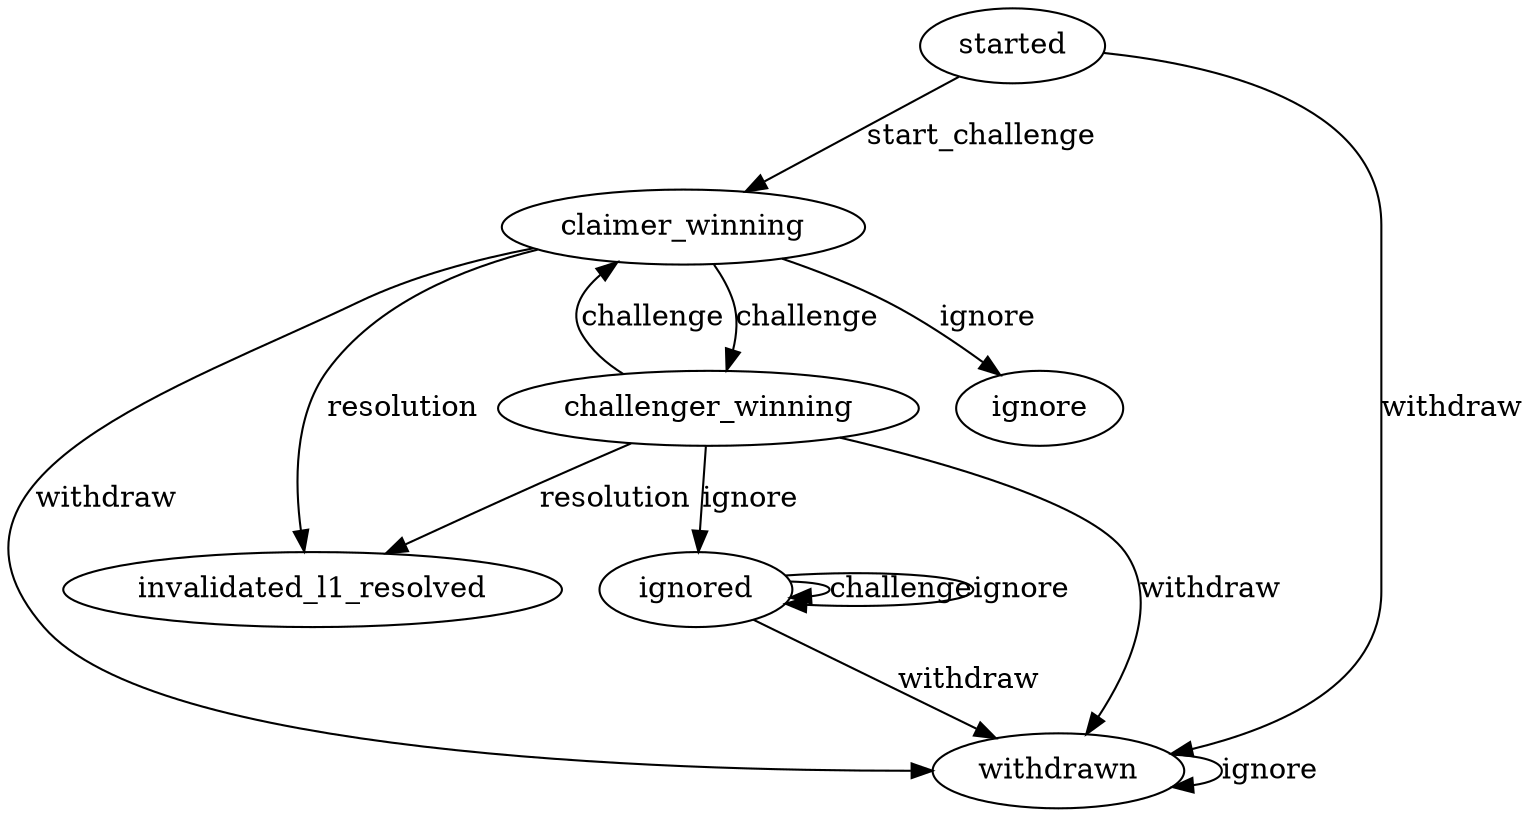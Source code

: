 digraph claim_state_machine {
    node [] started, claimer_winning, challenger_winning, invalidated_l1_resolved, ignored, withdrawn;

    started -> claimer_winning [label = start_challenge];
    started -> withdrawn [label = withdraw];

    claimer_winning -> challenger_winning [label = challenge];
    challenger_winning -> claimer_winning [label = challenge];
    ignored -> ignored [label = challenge];

    claimer_winning -> invalidated_l1_resolved [label = resolution];
    challenger_winning -> invalidated_l1_resolved [label = resolution];

    claimer_winning -> withdrawn [label = withdraw];
    challenger_winning -> withdrawn [label = withdraw];
    ignored -> withdrawn [label = withdraw];

    claimer_winning -> ignore [label = ignore];
    challenger_winning -> ignored [label = ignore];
    ignored -> ignored [label = ignore];
    withdrawn -> withdrawn [label = ignore];
}
